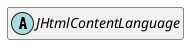 @startuml
set namespaceSeparator \\
hide members
hide << alias >> circle

abstract class JHtmlContentLanguage
@enduml
